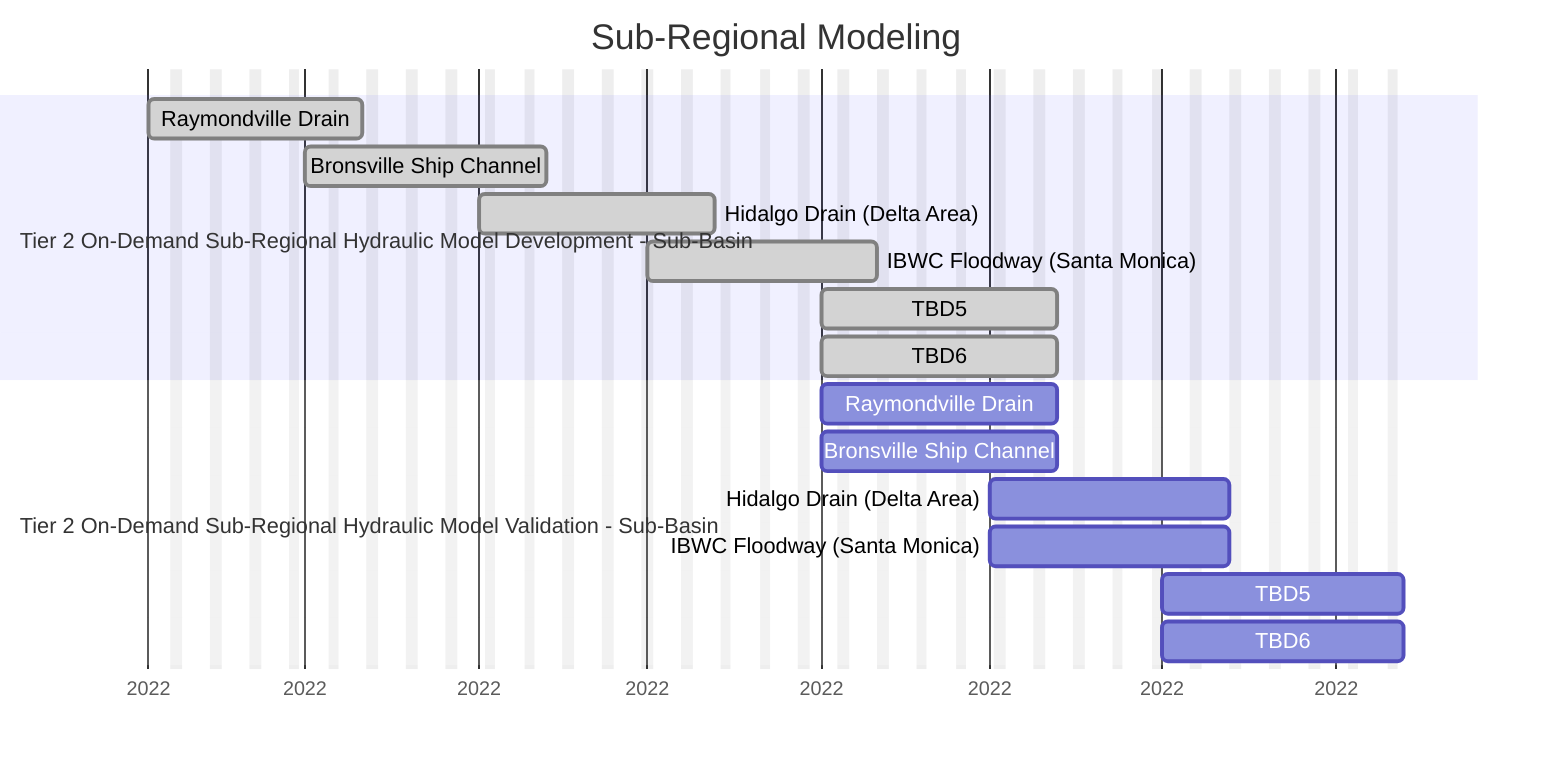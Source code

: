 gantt
dateFormat  YYYY-MM
axisFormat %Y
title Sub-Regional Modeling
excludes weekends

section  Tier 2 On-Demand Sub-Regional Hydraulic Model Development - Sub-Basin
Raymondville Drain: done, ibwc, 2022-02, 2022-03
Bronsville Ship Channel: done, ibwc, 2022-03, 2022-04
Hidalgo Drain (Delta Area): done, ibwc, 2022-04, 2022-05
IBWC Floodway (Santa Monica): done, ibwc, 2022-05, 2022-06
TBD5: done, ibwc, 2022-06, 2022-07
TBD6: done, ibwc, 2022-06, 2022-07
section  Tier 2 On-Demand Sub-Regional Hydraulic Model Validation - Sub-Basin
Raymondville Drain: ibwc, 2022-06, 2022-07
Bronsville Ship Channel: ibwc, 2022-06, 2022-07
Hidalgo Drain (Delta Area): ibwc, 2022-07, 2022-08
IBWC Floodway (Santa Monica): ibwc, 2022-07, 2022-08
TBD5: ibwc, 2022-08, 2022-09
TBD6: ibwc, 2022-08, 2022-09